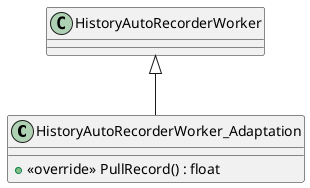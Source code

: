 @startuml
class HistoryAutoRecorderWorker_Adaptation {
    + <<override>> PullRecord() : float
}
HistoryAutoRecorderWorker <|-- HistoryAutoRecorderWorker_Adaptation
@enduml
